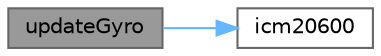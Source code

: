 digraph "updateGyro"
{
 // LATEX_PDF_SIZE
  bgcolor="transparent";
  edge [fontname=Helvetica,fontsize=10,labelfontname=Helvetica,labelfontsize=10];
  node [fontname=Helvetica,fontsize=10,shape=box,height=0.2,width=0.4];
  rankdir="LR";
  Node1 [label="updateGyro",height=0.2,width=0.4,color="gray40", fillcolor="grey60", style="filled", fontcolor="black",tooltip="This read the Gyroscope from the 9DOF."];
  Node1 -> Node2 [color="steelblue1",style="solid"];
  Node2 [label="icm20600",height=0.2,width=0.4,color="grey40", fillcolor="white", style="filled",URL="$master_8ino.html#a807c1b84d1f6fbd1f2746b9cbbb06389",tooltip=" "];
}

